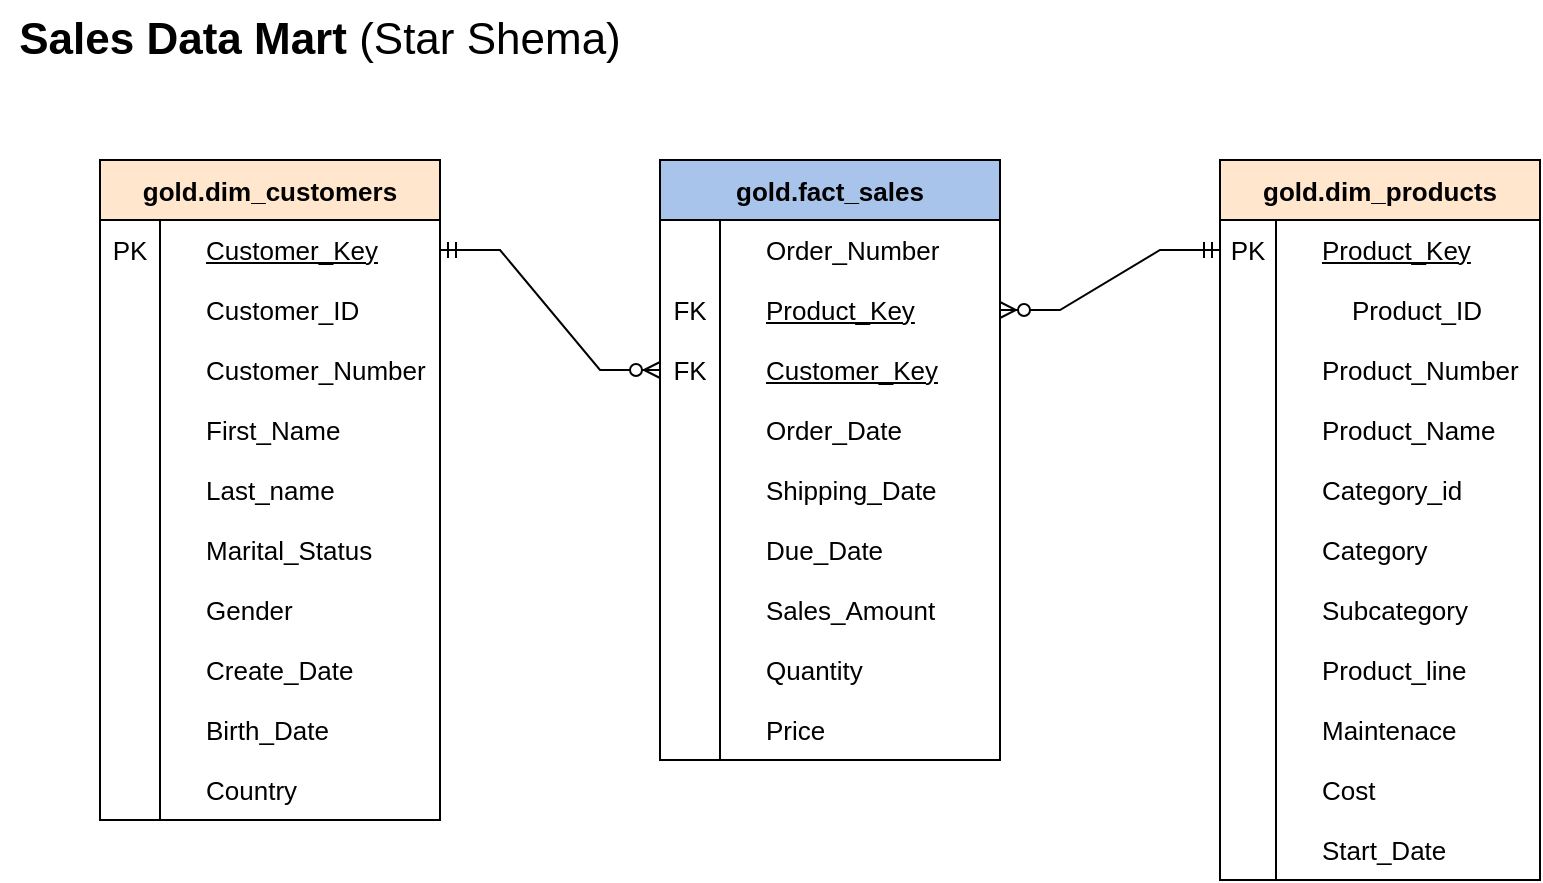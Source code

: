 <mxfile version="28.0.6">
  <diagram name="Page-1" id="QpZ60mR5EfaWle1fyqZ_">
    <mxGraphModel dx="1028" dy="611" grid="1" gridSize="10" guides="1" tooltips="1" connect="1" arrows="1" fold="1" page="1" pageScale="1" pageWidth="850" pageHeight="1100" math="0" shadow="0">
      <root>
        <mxCell id="0" />
        <mxCell id="1" parent="0" />
        <mxCell id="C9zArqwFe7NC3kj0_H4k-1" value="&lt;font style=&quot;font-size: 22px;&quot;&gt;&lt;b style=&quot;&quot;&gt;Sales Data Mart&lt;/b&gt; (Star Shema)&lt;/font&gt;" style="text;html=1;align=center;verticalAlign=middle;whiteSpace=wrap;rounded=0;" vertex="1" parent="1">
          <mxGeometry x="30" y="40" width="320" height="40" as="geometry" />
        </mxCell>
        <mxCell id="C9zArqwFe7NC3kj0_H4k-6" value="gold.dim_customers" style="shape=table;startSize=30;container=1;collapsible=0;childLayout=tableLayout;fixedRows=1;rowLines=0;fontStyle=1;strokeColor=default;fontSize=13;fontColor=#000000;fillColor=#FFE6CC;" vertex="1" parent="1">
          <mxGeometry x="80" y="120" width="170" height="330" as="geometry" />
        </mxCell>
        <mxCell id="C9zArqwFe7NC3kj0_H4k-7" value="" style="shape=tableRow;horizontal=0;startSize=0;swimlaneHead=0;swimlaneBody=0;top=0;left=0;bottom=0;right=0;collapsible=0;dropTarget=0;fillColor=none;points=[[0,0.5],[1,0.5]];portConstraint=eastwest;strokeColor=inherit;fontSize=16;" vertex="1" parent="C9zArqwFe7NC3kj0_H4k-6">
          <mxGeometry y="30" width="170" height="30" as="geometry" />
        </mxCell>
        <mxCell id="C9zArqwFe7NC3kj0_H4k-8" value="PK" style="shape=partialRectangle;html=1;whiteSpace=wrap;connectable=0;fillColor=none;top=0;left=0;bottom=0;right=0;overflow=hidden;pointerEvents=1;strokeColor=inherit;fontSize=13;" vertex="1" parent="C9zArqwFe7NC3kj0_H4k-7">
          <mxGeometry width="30" height="30" as="geometry">
            <mxRectangle width="30" height="30" as="alternateBounds" />
          </mxGeometry>
        </mxCell>
        <mxCell id="C9zArqwFe7NC3kj0_H4k-9" value="&lt;table style=&quot;border-left-style: none; border-top-style: none; border-right-style: none; border-bottom-style: none; border-collapse: collapse;&quot;&gt;&lt;tbody&gt;&lt;tr&gt;&lt;td style=&quot;border-left-style: none; border-top-style: none; border-right-style: none; border-bottom-style: none; padding-left: 15px;&quot;&gt;&lt;span style=&quot;background-color: light-dark(#ffffff, var(--ge-dark-color, #121212));&quot;&gt;Customer_Key&lt;/span&gt;&lt;/td&gt;&lt;/tr&gt;&lt;/tbody&gt;&lt;/table&gt;" style="shape=partialRectangle;html=1;whiteSpace=wrap;connectable=0;fillColor=none;top=0;left=0;bottom=0;right=0;align=left;spacingLeft=6;overflow=hidden;strokeColor=inherit;fontSize=13;fontStyle=4" vertex="1" parent="C9zArqwFe7NC3kj0_H4k-7">
          <mxGeometry x="30" width="140" height="30" as="geometry">
            <mxRectangle width="140" height="30" as="alternateBounds" />
          </mxGeometry>
        </mxCell>
        <mxCell id="C9zArqwFe7NC3kj0_H4k-10" value="" style="shape=tableRow;horizontal=0;startSize=0;swimlaneHead=0;swimlaneBody=0;top=0;left=0;bottom=0;right=0;collapsible=0;dropTarget=0;fillColor=none;points=[[0,0.5],[1,0.5]];portConstraint=eastwest;strokeColor=inherit;fontSize=16;" vertex="1" parent="C9zArqwFe7NC3kj0_H4k-6">
          <mxGeometry y="60" width="170" height="30" as="geometry" />
        </mxCell>
        <mxCell id="C9zArqwFe7NC3kj0_H4k-11" value="" style="shape=partialRectangle;html=1;whiteSpace=wrap;connectable=0;fillColor=none;top=0;left=0;bottom=0;right=0;overflow=hidden;strokeColor=inherit;fontSize=13;" vertex="1" parent="C9zArqwFe7NC3kj0_H4k-10">
          <mxGeometry width="30" height="30" as="geometry">
            <mxRectangle width="30" height="30" as="alternateBounds" />
          </mxGeometry>
        </mxCell>
        <mxCell id="C9zArqwFe7NC3kj0_H4k-12" value="&lt;table style=&quot;border-left-style: none; border-top-style: none; border-right-style: none; border-bottom-style: none; border-collapse: collapse;&quot;&gt;&lt;tbody&gt;&lt;tr&gt;&lt;td style=&quot;border-left-style: none; border-top-style: none; border-right-style: none; border-bottom-style: none; padding-left: 15px;&quot;&gt;Customer_ID&lt;/td&gt;&lt;/tr&gt;&lt;/tbody&gt;&lt;/table&gt;" style="shape=partialRectangle;html=1;whiteSpace=wrap;connectable=0;fillColor=none;top=0;left=0;bottom=0;right=0;align=left;spacingLeft=6;overflow=hidden;strokeColor=inherit;fontSize=13;" vertex="1" parent="C9zArqwFe7NC3kj0_H4k-10">
          <mxGeometry x="30" width="140" height="30" as="geometry">
            <mxRectangle width="140" height="30" as="alternateBounds" />
          </mxGeometry>
        </mxCell>
        <mxCell id="C9zArqwFe7NC3kj0_H4k-16" style="shape=tableRow;horizontal=0;startSize=0;swimlaneHead=0;swimlaneBody=0;top=0;left=0;bottom=0;right=0;collapsible=0;dropTarget=0;fillColor=none;points=[[0,0.5],[1,0.5]];portConstraint=eastwest;strokeColor=inherit;fontSize=16;" vertex="1" parent="C9zArqwFe7NC3kj0_H4k-6">
          <mxGeometry y="90" width="170" height="30" as="geometry" />
        </mxCell>
        <mxCell id="C9zArqwFe7NC3kj0_H4k-17" style="shape=partialRectangle;html=1;whiteSpace=wrap;connectable=0;fillColor=none;top=0;left=0;bottom=0;right=0;overflow=hidden;strokeColor=inherit;fontSize=16;" vertex="1" parent="C9zArqwFe7NC3kj0_H4k-16">
          <mxGeometry width="30" height="30" as="geometry">
            <mxRectangle width="30" height="30" as="alternateBounds" />
          </mxGeometry>
        </mxCell>
        <mxCell id="C9zArqwFe7NC3kj0_H4k-18" value="&lt;table style=&quot;border-left-style: none; border-top-style: none; border-right-style: none; border-bottom-style: none; border-collapse: collapse;&quot;&gt;&lt;tbody&gt;&lt;tr&gt;&lt;td style=&quot;border-left-style: none; border-top-style: none; border-right-style: none; border-bottom-style: none; padding-left: 15px;&quot;&gt;Customer_Number&lt;/td&gt;&lt;td style=&quot;border-left-style: none; border-top-style: none; border-right-style: none; border-bottom-style: none; padding-left: 15px;&quot;&gt;&lt;font color=&quot;#717171&quot;&gt;&lt;/font&gt;&lt;/td&gt;&lt;/tr&gt;&lt;/tbody&gt;&lt;/table&gt;" style="shape=partialRectangle;html=1;whiteSpace=wrap;connectable=0;fillColor=none;top=0;left=0;bottom=0;right=0;align=left;spacingLeft=6;overflow=hidden;strokeColor=inherit;fontSize=13;" vertex="1" parent="C9zArqwFe7NC3kj0_H4k-16">
          <mxGeometry x="30" width="140" height="30" as="geometry">
            <mxRectangle width="140" height="30" as="alternateBounds" />
          </mxGeometry>
        </mxCell>
        <mxCell id="C9zArqwFe7NC3kj0_H4k-19" style="shape=tableRow;horizontal=0;startSize=0;swimlaneHead=0;swimlaneBody=0;top=0;left=0;bottom=0;right=0;collapsible=0;dropTarget=0;fillColor=none;points=[[0,0.5],[1,0.5]];portConstraint=eastwest;strokeColor=inherit;fontSize=16;" vertex="1" parent="C9zArqwFe7NC3kj0_H4k-6">
          <mxGeometry y="120" width="170" height="30" as="geometry" />
        </mxCell>
        <mxCell id="C9zArqwFe7NC3kj0_H4k-20" style="shape=partialRectangle;html=1;whiteSpace=wrap;connectable=0;fillColor=none;top=0;left=0;bottom=0;right=0;overflow=hidden;strokeColor=inherit;fontSize=16;" vertex="1" parent="C9zArqwFe7NC3kj0_H4k-19">
          <mxGeometry width="30" height="30" as="geometry">
            <mxRectangle width="30" height="30" as="alternateBounds" />
          </mxGeometry>
        </mxCell>
        <mxCell id="C9zArqwFe7NC3kj0_H4k-21" value="&lt;table style=&quot;border-left-style: none; border-top-style: none; border-right-style: none; border-bottom-style: none; border-collapse: collapse;&quot;&gt;&lt;tbody&gt;&lt;tr&gt;&lt;td style=&quot;border-left-style: none; border-top-style: none; border-right-style: none; border-bottom-style: none; padding-left: 15px;&quot;&gt;First_Name&lt;/td&gt;&lt;/tr&gt;&lt;/tbody&gt;&lt;/table&gt;" style="shape=partialRectangle;html=1;whiteSpace=wrap;connectable=0;fillColor=none;top=0;left=0;bottom=0;right=0;align=left;spacingLeft=6;overflow=hidden;strokeColor=inherit;fontSize=13;" vertex="1" parent="C9zArqwFe7NC3kj0_H4k-19">
          <mxGeometry x="30" width="140" height="30" as="geometry">
            <mxRectangle width="140" height="30" as="alternateBounds" />
          </mxGeometry>
        </mxCell>
        <mxCell id="C9zArqwFe7NC3kj0_H4k-22" style="shape=tableRow;horizontal=0;startSize=0;swimlaneHead=0;swimlaneBody=0;top=0;left=0;bottom=0;right=0;collapsible=0;dropTarget=0;fillColor=none;points=[[0,0.5],[1,0.5]];portConstraint=eastwest;strokeColor=inherit;fontSize=16;" vertex="1" parent="C9zArqwFe7NC3kj0_H4k-6">
          <mxGeometry y="150" width="170" height="30" as="geometry" />
        </mxCell>
        <mxCell id="C9zArqwFe7NC3kj0_H4k-23" style="shape=partialRectangle;html=1;whiteSpace=wrap;connectable=0;fillColor=none;top=0;left=0;bottom=0;right=0;overflow=hidden;strokeColor=inherit;fontSize=16;" vertex="1" parent="C9zArqwFe7NC3kj0_H4k-22">
          <mxGeometry width="30" height="30" as="geometry">
            <mxRectangle width="30" height="30" as="alternateBounds" />
          </mxGeometry>
        </mxCell>
        <mxCell id="C9zArqwFe7NC3kj0_H4k-24" value="&lt;table style=&quot;border-left-style: none; border-top-style: none; border-right-style: none; border-bottom-style: none; border-collapse: collapse;&quot;&gt;&lt;tbody&gt;&lt;tr&gt;&lt;td style=&quot;border-left-style: none; border-top-style: none; border-right-style: none; border-bottom-style: none; padding-left: 15px;&quot;&gt;Last_name&lt;/td&gt;&lt;/tr&gt;&lt;/tbody&gt;&lt;/table&gt;" style="shape=partialRectangle;html=1;whiteSpace=wrap;connectable=0;fillColor=none;top=0;left=0;bottom=0;right=0;align=left;spacingLeft=6;overflow=hidden;strokeColor=inherit;fontSize=13;" vertex="1" parent="C9zArqwFe7NC3kj0_H4k-22">
          <mxGeometry x="30" width="140" height="30" as="geometry">
            <mxRectangle width="140" height="30" as="alternateBounds" />
          </mxGeometry>
        </mxCell>
        <mxCell id="C9zArqwFe7NC3kj0_H4k-28" style="shape=tableRow;horizontal=0;startSize=0;swimlaneHead=0;swimlaneBody=0;top=0;left=0;bottom=0;right=0;collapsible=0;dropTarget=0;fillColor=none;points=[[0,0.5],[1,0.5]];portConstraint=eastwest;strokeColor=inherit;fontSize=16;" vertex="1" parent="C9zArqwFe7NC3kj0_H4k-6">
          <mxGeometry y="180" width="170" height="30" as="geometry" />
        </mxCell>
        <mxCell id="C9zArqwFe7NC3kj0_H4k-29" style="shape=partialRectangle;html=1;whiteSpace=wrap;connectable=0;fillColor=none;top=0;left=0;bottom=0;right=0;overflow=hidden;strokeColor=inherit;fontSize=16;" vertex="1" parent="C9zArqwFe7NC3kj0_H4k-28">
          <mxGeometry width="30" height="30" as="geometry">
            <mxRectangle width="30" height="30" as="alternateBounds" />
          </mxGeometry>
        </mxCell>
        <mxCell id="C9zArqwFe7NC3kj0_H4k-30" value="&lt;table style=&quot;border-left-style: none; border-top-style: none; border-right-style: none; border-bottom-style: none; border-collapse: collapse;&quot;&gt;&lt;tbody&gt;&lt;tr&gt;&lt;td style=&quot;border-left-style: none; border-top-style: none; border-right-style: none; border-bottom-style: none; padding-left: 15px;&quot;&gt;Marital_Status&lt;/td&gt;&lt;/tr&gt;&lt;/tbody&gt;&lt;/table&gt;" style="shape=partialRectangle;html=1;whiteSpace=wrap;connectable=0;fillColor=none;top=0;left=0;bottom=0;right=0;align=left;spacingLeft=6;overflow=hidden;strokeColor=inherit;fontSize=13;" vertex="1" parent="C9zArqwFe7NC3kj0_H4k-28">
          <mxGeometry x="30" width="140" height="30" as="geometry">
            <mxRectangle width="140" height="30" as="alternateBounds" />
          </mxGeometry>
        </mxCell>
        <mxCell id="C9zArqwFe7NC3kj0_H4k-31" style="shape=tableRow;horizontal=0;startSize=0;swimlaneHead=0;swimlaneBody=0;top=0;left=0;bottom=0;right=0;collapsible=0;dropTarget=0;fillColor=none;points=[[0,0.5],[1,0.5]];portConstraint=eastwest;strokeColor=inherit;fontSize=16;" vertex="1" parent="C9zArqwFe7NC3kj0_H4k-6">
          <mxGeometry y="210" width="170" height="30" as="geometry" />
        </mxCell>
        <mxCell id="C9zArqwFe7NC3kj0_H4k-32" style="shape=partialRectangle;html=1;whiteSpace=wrap;connectable=0;fillColor=none;top=0;left=0;bottom=0;right=0;overflow=hidden;strokeColor=inherit;fontSize=16;" vertex="1" parent="C9zArqwFe7NC3kj0_H4k-31">
          <mxGeometry width="30" height="30" as="geometry">
            <mxRectangle width="30" height="30" as="alternateBounds" />
          </mxGeometry>
        </mxCell>
        <mxCell id="C9zArqwFe7NC3kj0_H4k-33" value="&lt;table style=&quot;border-left-style: none; border-top-style: none; border-right-style: none; border-bottom-style: none; border-collapse: collapse;&quot;&gt;&lt;tbody&gt;&lt;tr&gt;&lt;td style=&quot;border-left-style: none; border-top-style: none; border-right-style: none; border-bottom-style: none; padding-left: 15px;&quot;&gt;Gender&lt;/td&gt;&lt;/tr&gt;&lt;/tbody&gt;&lt;/table&gt;" style="shape=partialRectangle;html=1;whiteSpace=wrap;connectable=0;fillColor=none;top=0;left=0;bottom=0;right=0;align=left;spacingLeft=6;overflow=hidden;strokeColor=inherit;fontSize=13;" vertex="1" parent="C9zArqwFe7NC3kj0_H4k-31">
          <mxGeometry x="30" width="140" height="30" as="geometry">
            <mxRectangle width="140" height="30" as="alternateBounds" />
          </mxGeometry>
        </mxCell>
        <mxCell id="C9zArqwFe7NC3kj0_H4k-13" value="" style="shape=tableRow;horizontal=0;startSize=0;swimlaneHead=0;swimlaneBody=0;top=0;left=0;bottom=0;right=0;collapsible=0;dropTarget=0;fillColor=none;points=[[0,0.5],[1,0.5]];portConstraint=eastwest;strokeColor=inherit;fontSize=16;" vertex="1" parent="C9zArqwFe7NC3kj0_H4k-6">
          <mxGeometry y="240" width="170" height="30" as="geometry" />
        </mxCell>
        <mxCell id="C9zArqwFe7NC3kj0_H4k-14" value="" style="shape=partialRectangle;html=1;whiteSpace=wrap;connectable=0;fillColor=none;top=0;left=0;bottom=0;right=0;overflow=hidden;strokeColor=inherit;fontSize=13;" vertex="1" parent="C9zArqwFe7NC3kj0_H4k-13">
          <mxGeometry width="30" height="30" as="geometry">
            <mxRectangle width="30" height="30" as="alternateBounds" />
          </mxGeometry>
        </mxCell>
        <mxCell id="C9zArqwFe7NC3kj0_H4k-15" value="&lt;table style=&quot;border-left-style: none; border-top-style: none; border-right-style: none; border-bottom-style: none; border-collapse: collapse;&quot;&gt;&lt;tbody&gt;&lt;tr&gt;&lt;td style=&quot;border-left-style: none; border-top-style: none; border-right-style: none; border-bottom-style: none; padding-left: 15px;&quot;&gt;Create_Date&lt;/td&gt;&lt;/tr&gt;&lt;/tbody&gt;&lt;/table&gt;" style="shape=partialRectangle;html=1;whiteSpace=wrap;connectable=0;fillColor=none;top=0;left=0;bottom=0;right=0;align=left;spacingLeft=6;overflow=hidden;strokeColor=inherit;fontSize=13;" vertex="1" parent="C9zArqwFe7NC3kj0_H4k-13">
          <mxGeometry x="30" width="140" height="30" as="geometry">
            <mxRectangle width="140" height="30" as="alternateBounds" />
          </mxGeometry>
        </mxCell>
        <mxCell id="C9zArqwFe7NC3kj0_H4k-34" style="shape=tableRow;horizontal=0;startSize=0;swimlaneHead=0;swimlaneBody=0;top=0;left=0;bottom=0;right=0;collapsible=0;dropTarget=0;fillColor=none;points=[[0,0.5],[1,0.5]];portConstraint=eastwest;strokeColor=inherit;fontSize=16;" vertex="1" parent="C9zArqwFe7NC3kj0_H4k-6">
          <mxGeometry y="270" width="170" height="30" as="geometry" />
        </mxCell>
        <mxCell id="C9zArqwFe7NC3kj0_H4k-35" style="shape=partialRectangle;html=1;whiteSpace=wrap;connectable=0;fillColor=none;top=0;left=0;bottom=0;right=0;overflow=hidden;strokeColor=inherit;fontSize=16;" vertex="1" parent="C9zArqwFe7NC3kj0_H4k-34">
          <mxGeometry width="30" height="30" as="geometry">
            <mxRectangle width="30" height="30" as="alternateBounds" />
          </mxGeometry>
        </mxCell>
        <mxCell id="C9zArqwFe7NC3kj0_H4k-36" value="&lt;table style=&quot;border-left-style: none; border-top-style: none; border-right-style: none; border-bottom-style: none; border-collapse: collapse;&quot;&gt;&lt;tbody&gt;&lt;tr&gt;&lt;td style=&quot;border-left-style: none; border-top-style: none; border-right-style: none; border-bottom-style: none; padding-left: 15px;&quot;&gt;Birth_Date&lt;/td&gt;&lt;/tr&gt;&lt;/tbody&gt;&lt;/table&gt;" style="shape=partialRectangle;html=1;whiteSpace=wrap;connectable=0;fillColor=none;top=0;left=0;bottom=0;right=0;align=left;spacingLeft=6;overflow=hidden;strokeColor=inherit;fontSize=13;" vertex="1" parent="C9zArqwFe7NC3kj0_H4k-34">
          <mxGeometry x="30" width="140" height="30" as="geometry">
            <mxRectangle width="140" height="30" as="alternateBounds" />
          </mxGeometry>
        </mxCell>
        <mxCell id="C9zArqwFe7NC3kj0_H4k-25" style="shape=tableRow;horizontal=0;startSize=0;swimlaneHead=0;swimlaneBody=0;top=0;left=0;bottom=0;right=0;collapsible=0;dropTarget=0;fillColor=none;points=[[0,0.5],[1,0.5]];portConstraint=eastwest;strokeColor=inherit;fontSize=16;" vertex="1" parent="C9zArqwFe7NC3kj0_H4k-6">
          <mxGeometry y="300" width="170" height="30" as="geometry" />
        </mxCell>
        <mxCell id="C9zArqwFe7NC3kj0_H4k-26" style="shape=partialRectangle;html=1;whiteSpace=wrap;connectable=0;fillColor=none;top=0;left=0;bottom=0;right=0;overflow=hidden;strokeColor=inherit;fontSize=16;" vertex="1" parent="C9zArqwFe7NC3kj0_H4k-25">
          <mxGeometry width="30" height="30" as="geometry">
            <mxRectangle width="30" height="30" as="alternateBounds" />
          </mxGeometry>
        </mxCell>
        <mxCell id="C9zArqwFe7NC3kj0_H4k-27" value="&lt;table style=&quot;border-left-style: none; border-top-style: none; border-right-style: none; border-bottom-style: none; border-collapse: collapse;&quot;&gt;&lt;tbody&gt;&lt;tr&gt;&lt;td style=&quot;border-left-style: none; border-top-style: none; border-right-style: none; border-bottom-style: none; padding-left: 15px;&quot;&gt;Country&lt;/td&gt;&lt;/tr&gt;&lt;/tbody&gt;&lt;/table&gt;" style="shape=partialRectangle;html=1;whiteSpace=wrap;connectable=0;fillColor=none;top=0;left=0;bottom=0;right=0;align=left;spacingLeft=6;overflow=hidden;strokeColor=inherit;fontSize=13;" vertex="1" parent="C9zArqwFe7NC3kj0_H4k-25">
          <mxGeometry x="30" width="140" height="30" as="geometry">
            <mxRectangle width="140" height="30" as="alternateBounds" />
          </mxGeometry>
        </mxCell>
        <mxCell id="C9zArqwFe7NC3kj0_H4k-37" value="gold.fact_sales" style="shape=table;startSize=30;container=1;collapsible=0;childLayout=tableLayout;fixedRows=1;rowLines=0;fontStyle=1;strokeColor=default;fontSize=13;fontColor=#000000;fillColor=#A9C4EB;" vertex="1" parent="1">
          <mxGeometry x="360" y="120" width="170" height="300" as="geometry" />
        </mxCell>
        <mxCell id="C9zArqwFe7NC3kj0_H4k-38" value="" style="shape=tableRow;horizontal=0;startSize=0;swimlaneHead=0;swimlaneBody=0;top=0;left=0;bottom=0;right=0;collapsible=0;dropTarget=0;fillColor=none;points=[[0,0.5],[1,0.5]];portConstraint=eastwest;strokeColor=inherit;fontSize=16;" vertex="1" parent="C9zArqwFe7NC3kj0_H4k-37">
          <mxGeometry y="30" width="170" height="30" as="geometry" />
        </mxCell>
        <mxCell id="C9zArqwFe7NC3kj0_H4k-39" value="" style="shape=partialRectangle;html=1;whiteSpace=wrap;connectable=0;fillColor=none;top=0;left=0;bottom=0;right=0;overflow=hidden;pointerEvents=1;strokeColor=inherit;fontSize=13;" vertex="1" parent="C9zArqwFe7NC3kj0_H4k-38">
          <mxGeometry width="30" height="30" as="geometry">
            <mxRectangle width="30" height="30" as="alternateBounds" />
          </mxGeometry>
        </mxCell>
        <mxCell id="C9zArqwFe7NC3kj0_H4k-40" value="&lt;table style=&quot;border-left-style: none; border-top-style: none; border-right-style: none; border-bottom-style: none; border-collapse: collapse;&quot;&gt;&lt;tbody&gt;&lt;tr&gt;&lt;td style=&quot;border-left-style: none; border-top-style: none; border-right-style: none; border-bottom-style: none; padding-left: 15px;&quot;&gt;Order_Number&lt;/td&gt;&lt;/tr&gt;&lt;/tbody&gt;&lt;/table&gt;" style="shape=partialRectangle;html=1;whiteSpace=wrap;connectable=0;fillColor=none;top=0;left=0;bottom=0;right=0;align=left;spacingLeft=6;overflow=hidden;strokeColor=inherit;fontSize=13;" vertex="1" parent="C9zArqwFe7NC3kj0_H4k-38">
          <mxGeometry x="30" width="140" height="30" as="geometry">
            <mxRectangle width="140" height="30" as="alternateBounds" />
          </mxGeometry>
        </mxCell>
        <mxCell id="C9zArqwFe7NC3kj0_H4k-41" value="" style="shape=tableRow;horizontal=0;startSize=0;swimlaneHead=0;swimlaneBody=0;top=0;left=0;bottom=0;right=0;collapsible=0;dropTarget=0;fillColor=none;points=[[0,0.5],[1,0.5]];portConstraint=eastwest;strokeColor=inherit;fontSize=16;" vertex="1" parent="C9zArqwFe7NC3kj0_H4k-37">
          <mxGeometry y="60" width="170" height="30" as="geometry" />
        </mxCell>
        <mxCell id="C9zArqwFe7NC3kj0_H4k-42" value="FK" style="shape=partialRectangle;html=1;whiteSpace=wrap;connectable=0;fillColor=none;top=0;left=0;bottom=0;right=0;overflow=hidden;strokeColor=inherit;fontSize=13;" vertex="1" parent="C9zArqwFe7NC3kj0_H4k-41">
          <mxGeometry width="30" height="30" as="geometry">
            <mxRectangle width="30" height="30" as="alternateBounds" />
          </mxGeometry>
        </mxCell>
        <mxCell id="C9zArqwFe7NC3kj0_H4k-43" value="&lt;table style=&quot;border-left-style: none; border-top-style: none; border-right-style: none; border-bottom-style: none; border-collapse: collapse;&quot;&gt;&lt;tbody&gt;&lt;tr&gt;&lt;td style=&quot;border-left-style: none; border-top-style: none; border-right-style: none; border-bottom-style: none; padding-left: 15px;&quot;&gt;Product_Key&lt;/td&gt;&lt;/tr&gt;&lt;/tbody&gt;&lt;/table&gt;" style="shape=partialRectangle;html=1;whiteSpace=wrap;connectable=0;fillColor=none;top=0;left=0;bottom=0;right=0;align=left;spacingLeft=6;overflow=hidden;strokeColor=inherit;fontSize=13;fontStyle=4" vertex="1" parent="C9zArqwFe7NC3kj0_H4k-41">
          <mxGeometry x="30" width="140" height="30" as="geometry">
            <mxRectangle width="140" height="30" as="alternateBounds" />
          </mxGeometry>
        </mxCell>
        <mxCell id="C9zArqwFe7NC3kj0_H4k-44" style="shape=tableRow;horizontal=0;startSize=0;swimlaneHead=0;swimlaneBody=0;top=0;left=0;bottom=0;right=0;collapsible=0;dropTarget=0;fillColor=none;points=[[0,0.5],[1,0.5]];portConstraint=eastwest;strokeColor=inherit;fontSize=16;" vertex="1" parent="C9zArqwFe7NC3kj0_H4k-37">
          <mxGeometry y="90" width="170" height="30" as="geometry" />
        </mxCell>
        <mxCell id="C9zArqwFe7NC3kj0_H4k-45" value="FK" style="shape=partialRectangle;html=1;whiteSpace=wrap;connectable=0;fillColor=none;top=0;left=0;bottom=0;right=0;overflow=hidden;strokeColor=inherit;fontSize=13;" vertex="1" parent="C9zArqwFe7NC3kj0_H4k-44">
          <mxGeometry width="30" height="30" as="geometry">
            <mxRectangle width="30" height="30" as="alternateBounds" />
          </mxGeometry>
        </mxCell>
        <mxCell id="C9zArqwFe7NC3kj0_H4k-46" value="&lt;table style=&quot;border-left-style: none; border-top-style: none; border-right-style: none; border-bottom-style: none; border-collapse: collapse;&quot;&gt;&lt;tbody&gt;&lt;tr&gt;&lt;td style=&quot;border-left-style: none; border-top-style: none; border-right-style: none; border-bottom-style: none; padding-left: 15px;&quot;&gt;Customer_Key&lt;/td&gt;&lt;/tr&gt;&lt;/tbody&gt;&lt;/table&gt;" style="shape=partialRectangle;html=1;whiteSpace=wrap;connectable=0;fillColor=none;top=0;left=0;bottom=0;right=0;align=left;spacingLeft=6;overflow=hidden;strokeColor=inherit;fontSize=13;fontStyle=4" vertex="1" parent="C9zArqwFe7NC3kj0_H4k-44">
          <mxGeometry x="30" width="140" height="30" as="geometry">
            <mxRectangle width="140" height="30" as="alternateBounds" />
          </mxGeometry>
        </mxCell>
        <mxCell id="C9zArqwFe7NC3kj0_H4k-47" style="shape=tableRow;horizontal=0;startSize=0;swimlaneHead=0;swimlaneBody=0;top=0;left=0;bottom=0;right=0;collapsible=0;dropTarget=0;fillColor=none;points=[[0,0.5],[1,0.5]];portConstraint=eastwest;strokeColor=inherit;fontSize=16;" vertex="1" parent="C9zArqwFe7NC3kj0_H4k-37">
          <mxGeometry y="120" width="170" height="30" as="geometry" />
        </mxCell>
        <mxCell id="C9zArqwFe7NC3kj0_H4k-48" style="shape=partialRectangle;html=1;whiteSpace=wrap;connectable=0;fillColor=none;top=0;left=0;bottom=0;right=0;overflow=hidden;strokeColor=inherit;fontSize=16;" vertex="1" parent="C9zArqwFe7NC3kj0_H4k-47">
          <mxGeometry width="30" height="30" as="geometry">
            <mxRectangle width="30" height="30" as="alternateBounds" />
          </mxGeometry>
        </mxCell>
        <mxCell id="C9zArqwFe7NC3kj0_H4k-49" value="&lt;table style=&quot;border-left-style: none; border-top-style: none; border-right-style: none; border-bottom-style: none; border-collapse: collapse;&quot;&gt;&lt;tbody&gt;&lt;tr&gt;&lt;td style=&quot;border-left-style: none; border-top-style: none; border-right-style: none; border-bottom-style: none; padding-left: 15px;&quot;&gt;Order_Date&lt;/td&gt;&lt;/tr&gt;&lt;/tbody&gt;&lt;/table&gt;" style="shape=partialRectangle;html=1;whiteSpace=wrap;connectable=0;fillColor=none;top=0;left=0;bottom=0;right=0;align=left;spacingLeft=6;overflow=hidden;strokeColor=inherit;fontSize=13;" vertex="1" parent="C9zArqwFe7NC3kj0_H4k-47">
          <mxGeometry x="30" width="140" height="30" as="geometry">
            <mxRectangle width="140" height="30" as="alternateBounds" />
          </mxGeometry>
        </mxCell>
        <mxCell id="C9zArqwFe7NC3kj0_H4k-50" style="shape=tableRow;horizontal=0;startSize=0;swimlaneHead=0;swimlaneBody=0;top=0;left=0;bottom=0;right=0;collapsible=0;dropTarget=0;fillColor=none;points=[[0,0.5],[1,0.5]];portConstraint=eastwest;strokeColor=inherit;fontSize=16;" vertex="1" parent="C9zArqwFe7NC3kj0_H4k-37">
          <mxGeometry y="150" width="170" height="30" as="geometry" />
        </mxCell>
        <mxCell id="C9zArqwFe7NC3kj0_H4k-51" style="shape=partialRectangle;html=1;whiteSpace=wrap;connectable=0;fillColor=none;top=0;left=0;bottom=0;right=0;overflow=hidden;strokeColor=inherit;fontSize=16;" vertex="1" parent="C9zArqwFe7NC3kj0_H4k-50">
          <mxGeometry width="30" height="30" as="geometry">
            <mxRectangle width="30" height="30" as="alternateBounds" />
          </mxGeometry>
        </mxCell>
        <mxCell id="C9zArqwFe7NC3kj0_H4k-52" value="&lt;table style=&quot;border-left-style: none; border-top-style: none; border-right-style: none; border-bottom-style: none; border-collapse: collapse;&quot;&gt;&lt;tbody&gt;&lt;tr&gt;&lt;td style=&quot;border-left-style: none; border-top-style: none; border-right-style: none; border-bottom-style: none; padding-left: 15px;&quot;&gt;Shipping_Date&lt;/td&gt;&lt;/tr&gt;&lt;/tbody&gt;&lt;/table&gt;" style="shape=partialRectangle;html=1;whiteSpace=wrap;connectable=0;fillColor=none;top=0;left=0;bottom=0;right=0;align=left;spacingLeft=6;overflow=hidden;strokeColor=inherit;fontSize=13;" vertex="1" parent="C9zArqwFe7NC3kj0_H4k-50">
          <mxGeometry x="30" width="140" height="30" as="geometry">
            <mxRectangle width="140" height="30" as="alternateBounds" />
          </mxGeometry>
        </mxCell>
        <mxCell id="C9zArqwFe7NC3kj0_H4k-53" style="shape=tableRow;horizontal=0;startSize=0;swimlaneHead=0;swimlaneBody=0;top=0;left=0;bottom=0;right=0;collapsible=0;dropTarget=0;fillColor=none;points=[[0,0.5],[1,0.5]];portConstraint=eastwest;strokeColor=inherit;fontSize=16;" vertex="1" parent="C9zArqwFe7NC3kj0_H4k-37">
          <mxGeometry y="180" width="170" height="30" as="geometry" />
        </mxCell>
        <mxCell id="C9zArqwFe7NC3kj0_H4k-54" style="shape=partialRectangle;html=1;whiteSpace=wrap;connectable=0;fillColor=none;top=0;left=0;bottom=0;right=0;overflow=hidden;strokeColor=inherit;fontSize=16;" vertex="1" parent="C9zArqwFe7NC3kj0_H4k-53">
          <mxGeometry width="30" height="30" as="geometry">
            <mxRectangle width="30" height="30" as="alternateBounds" />
          </mxGeometry>
        </mxCell>
        <mxCell id="C9zArqwFe7NC3kj0_H4k-55" value="&lt;table style=&quot;border-left-style: none; border-top-style: none; border-right-style: none; border-bottom-style: none; border-collapse: collapse;&quot;&gt;&lt;tbody&gt;&lt;tr&gt;&lt;td style=&quot;border-left-style: none; border-top-style: none; border-right-style: none; border-bottom-style: none; padding-left: 15px;&quot;&gt;Due_Date&lt;/td&gt;&lt;/tr&gt;&lt;/tbody&gt;&lt;/table&gt;" style="shape=partialRectangle;html=1;whiteSpace=wrap;connectable=0;fillColor=none;top=0;left=0;bottom=0;right=0;align=left;spacingLeft=6;overflow=hidden;strokeColor=inherit;fontSize=13;" vertex="1" parent="C9zArqwFe7NC3kj0_H4k-53">
          <mxGeometry x="30" width="140" height="30" as="geometry">
            <mxRectangle width="140" height="30" as="alternateBounds" />
          </mxGeometry>
        </mxCell>
        <mxCell id="C9zArqwFe7NC3kj0_H4k-56" style="shape=tableRow;horizontal=0;startSize=0;swimlaneHead=0;swimlaneBody=0;top=0;left=0;bottom=0;right=0;collapsible=0;dropTarget=0;fillColor=none;points=[[0,0.5],[1,0.5]];portConstraint=eastwest;strokeColor=inherit;fontSize=16;" vertex="1" parent="C9zArqwFe7NC3kj0_H4k-37">
          <mxGeometry y="210" width="170" height="30" as="geometry" />
        </mxCell>
        <mxCell id="C9zArqwFe7NC3kj0_H4k-57" style="shape=partialRectangle;html=1;whiteSpace=wrap;connectable=0;fillColor=none;top=0;left=0;bottom=0;right=0;overflow=hidden;strokeColor=inherit;fontSize=16;" vertex="1" parent="C9zArqwFe7NC3kj0_H4k-56">
          <mxGeometry width="30" height="30" as="geometry">
            <mxRectangle width="30" height="30" as="alternateBounds" />
          </mxGeometry>
        </mxCell>
        <mxCell id="C9zArqwFe7NC3kj0_H4k-58" value="&lt;table style=&quot;border-left-style: none; border-top-style: none; border-right-style: none; border-bottom-style: none; border-collapse: collapse;&quot;&gt;&lt;tbody&gt;&lt;tr&gt;&lt;td style=&quot;border-left-style: none; border-top-style: none; border-right-style: none; border-bottom-style: none; padding-left: 15px;&quot;&gt;Sales_Amount&lt;/td&gt;&lt;/tr&gt;&lt;/tbody&gt;&lt;/table&gt;" style="shape=partialRectangle;html=1;whiteSpace=wrap;connectable=0;fillColor=none;top=0;left=0;bottom=0;right=0;align=left;spacingLeft=6;overflow=hidden;strokeColor=inherit;fontSize=13;" vertex="1" parent="C9zArqwFe7NC3kj0_H4k-56">
          <mxGeometry x="30" width="140" height="30" as="geometry">
            <mxRectangle width="140" height="30" as="alternateBounds" />
          </mxGeometry>
        </mxCell>
        <mxCell id="C9zArqwFe7NC3kj0_H4k-59" value="" style="shape=tableRow;horizontal=0;startSize=0;swimlaneHead=0;swimlaneBody=0;top=0;left=0;bottom=0;right=0;collapsible=0;dropTarget=0;fillColor=none;points=[[0,0.5],[1,0.5]];portConstraint=eastwest;strokeColor=inherit;fontSize=16;" vertex="1" parent="C9zArqwFe7NC3kj0_H4k-37">
          <mxGeometry y="240" width="170" height="30" as="geometry" />
        </mxCell>
        <mxCell id="C9zArqwFe7NC3kj0_H4k-60" value="" style="shape=partialRectangle;html=1;whiteSpace=wrap;connectable=0;fillColor=none;top=0;left=0;bottom=0;right=0;overflow=hidden;strokeColor=inherit;fontSize=13;" vertex="1" parent="C9zArqwFe7NC3kj0_H4k-59">
          <mxGeometry width="30" height="30" as="geometry">
            <mxRectangle width="30" height="30" as="alternateBounds" />
          </mxGeometry>
        </mxCell>
        <mxCell id="C9zArqwFe7NC3kj0_H4k-61" value="&lt;table style=&quot;border-left-style: none; border-top-style: none; border-right-style: none; border-bottom-style: none; border-collapse: collapse;&quot;&gt;&lt;tbody&gt;&lt;tr&gt;&lt;td style=&quot;border-left-style: none; border-top-style: none; border-right-style: none; border-bottom-style: none; padding-left: 15px;&quot;&gt;Quantity&lt;/td&gt;&lt;/tr&gt;&lt;/tbody&gt;&lt;/table&gt;" style="shape=partialRectangle;html=1;whiteSpace=wrap;connectable=0;fillColor=none;top=0;left=0;bottom=0;right=0;align=left;spacingLeft=6;overflow=hidden;strokeColor=inherit;fontSize=13;" vertex="1" parent="C9zArqwFe7NC3kj0_H4k-59">
          <mxGeometry x="30" width="140" height="30" as="geometry">
            <mxRectangle width="140" height="30" as="alternateBounds" />
          </mxGeometry>
        </mxCell>
        <mxCell id="C9zArqwFe7NC3kj0_H4k-62" style="shape=tableRow;horizontal=0;startSize=0;swimlaneHead=0;swimlaneBody=0;top=0;left=0;bottom=0;right=0;collapsible=0;dropTarget=0;fillColor=none;points=[[0,0.5],[1,0.5]];portConstraint=eastwest;strokeColor=inherit;fontSize=16;" vertex="1" parent="C9zArqwFe7NC3kj0_H4k-37">
          <mxGeometry y="270" width="170" height="30" as="geometry" />
        </mxCell>
        <mxCell id="C9zArqwFe7NC3kj0_H4k-63" style="shape=partialRectangle;html=1;whiteSpace=wrap;connectable=0;fillColor=none;top=0;left=0;bottom=0;right=0;overflow=hidden;strokeColor=inherit;fontSize=16;" vertex="1" parent="C9zArqwFe7NC3kj0_H4k-62">
          <mxGeometry width="30" height="30" as="geometry">
            <mxRectangle width="30" height="30" as="alternateBounds" />
          </mxGeometry>
        </mxCell>
        <mxCell id="C9zArqwFe7NC3kj0_H4k-64" value="&lt;table style=&quot;border-left-style: none; border-top-style: none; border-right-style: none; border-bottom-style: none; border-collapse: collapse;&quot;&gt;&lt;tbody&gt;&lt;tr&gt;&lt;td style=&quot;border-left-style: none; border-top-style: none; border-right-style: none; border-bottom-style: none; padding-left: 15px;&quot;&gt;Price&lt;/td&gt;&lt;/tr&gt;&lt;/tbody&gt;&lt;/table&gt;" style="shape=partialRectangle;html=1;whiteSpace=wrap;connectable=0;fillColor=none;top=0;left=0;bottom=0;right=0;align=left;spacingLeft=6;overflow=hidden;strokeColor=inherit;fontSize=13;" vertex="1" parent="C9zArqwFe7NC3kj0_H4k-62">
          <mxGeometry x="30" width="140" height="30" as="geometry">
            <mxRectangle width="140" height="30" as="alternateBounds" />
          </mxGeometry>
        </mxCell>
        <mxCell id="C9zArqwFe7NC3kj0_H4k-68" value="gold.dim_products" style="shape=table;startSize=30;container=1;collapsible=0;childLayout=tableLayout;fixedRows=1;rowLines=0;fontStyle=1;strokeColor=default;fontSize=13;fillColor=#FFE6CC;fontColor=#000000;" vertex="1" parent="1">
          <mxGeometry x="640" y="120" width="160" height="360" as="geometry" />
        </mxCell>
        <mxCell id="C9zArqwFe7NC3kj0_H4k-69" value="" style="shape=tableRow;horizontal=0;startSize=0;swimlaneHead=0;swimlaneBody=0;top=0;left=0;bottom=0;right=0;collapsible=0;dropTarget=0;fillColor=none;points=[[0,0.5],[1,0.5]];portConstraint=eastwest;strokeColor=inherit;fontSize=16;" vertex="1" parent="C9zArqwFe7NC3kj0_H4k-68">
          <mxGeometry y="30" width="160" height="30" as="geometry" />
        </mxCell>
        <mxCell id="C9zArqwFe7NC3kj0_H4k-70" value="PK" style="shape=partialRectangle;html=1;whiteSpace=wrap;connectable=0;fillColor=none;top=0;left=0;bottom=0;right=0;overflow=hidden;pointerEvents=1;strokeColor=inherit;fontSize=13;" vertex="1" parent="C9zArqwFe7NC3kj0_H4k-69">
          <mxGeometry width="28" height="30" as="geometry">
            <mxRectangle width="28" height="30" as="alternateBounds" />
          </mxGeometry>
        </mxCell>
        <mxCell id="C9zArqwFe7NC3kj0_H4k-71" value="&lt;table style=&quot;border-left-style: none; border-top-style: none; border-right-style: none; border-bottom-style: none; border-collapse: collapse;&quot;&gt;&lt;tbody&gt;&lt;tr&gt;&lt;td style=&quot;border-left-style: none; border-top-style: none; border-right-style: none; border-bottom-style: none; padding-left: 15px;&quot;&gt;Product_Key&lt;/td&gt;&lt;/tr&gt;&lt;/tbody&gt;&lt;/table&gt;" style="shape=partialRectangle;html=1;whiteSpace=wrap;connectable=0;fillColor=none;top=0;left=0;bottom=0;right=0;align=left;spacingLeft=6;overflow=hidden;strokeColor=inherit;fontSize=13;fontStyle=4" vertex="1" parent="C9zArqwFe7NC3kj0_H4k-69">
          <mxGeometry x="28" width="132" height="30" as="geometry">
            <mxRectangle width="132" height="30" as="alternateBounds" />
          </mxGeometry>
        </mxCell>
        <mxCell id="C9zArqwFe7NC3kj0_H4k-72" value="" style="shape=tableRow;horizontal=0;startSize=0;swimlaneHead=0;swimlaneBody=0;top=0;left=0;bottom=0;right=0;collapsible=0;dropTarget=0;fillColor=none;points=[[0,0.5],[1,0.5]];portConstraint=eastwest;strokeColor=inherit;fontSize=16;" vertex="1" parent="C9zArqwFe7NC3kj0_H4k-68">
          <mxGeometry y="60" width="160" height="30" as="geometry" />
        </mxCell>
        <mxCell id="C9zArqwFe7NC3kj0_H4k-73" value="" style="shape=partialRectangle;html=1;whiteSpace=wrap;connectable=0;fillColor=none;top=0;left=0;bottom=0;right=0;overflow=hidden;strokeColor=inherit;fontSize=13;" vertex="1" parent="C9zArqwFe7NC3kj0_H4k-72">
          <mxGeometry width="28" height="30" as="geometry">
            <mxRectangle width="28" height="30" as="alternateBounds" />
          </mxGeometry>
        </mxCell>
        <mxCell id="C9zArqwFe7NC3kj0_H4k-74" value="&lt;table style=&quot;border-style: none; border-collapse: collapse;&quot;&gt;&lt;tbody&gt;&lt;tr&gt;&lt;td style=&quot;border-style: none; padding-left: 15px;&quot;&gt;&lt;table style=&quot;border-left-style: none; border-top-style: none; border-right-style: none; border-bottom-style: none; border-collapse: collapse;&quot;&gt;&lt;tbody&gt;&lt;tr&gt;&lt;td style=&quot;border-left-style: none; border-top-style: none; border-right-style: none; border-bottom-style: none; padding-left: 15px;&quot;&gt;Product_ID&lt;/td&gt;&lt;/tr&gt;&lt;/tbody&gt;&lt;/table&gt;&lt;/td&gt;&lt;/tr&gt;&lt;/tbody&gt;&lt;/table&gt;" style="shape=partialRectangle;html=1;whiteSpace=wrap;connectable=0;fillColor=none;top=0;left=0;bottom=0;right=0;align=left;spacingLeft=6;overflow=hidden;strokeColor=inherit;fontSize=13;" vertex="1" parent="C9zArqwFe7NC3kj0_H4k-72">
          <mxGeometry x="28" width="132" height="30" as="geometry">
            <mxRectangle width="132" height="30" as="alternateBounds" />
          </mxGeometry>
        </mxCell>
        <mxCell id="C9zArqwFe7NC3kj0_H4k-75" style="shape=tableRow;horizontal=0;startSize=0;swimlaneHead=0;swimlaneBody=0;top=0;left=0;bottom=0;right=0;collapsible=0;dropTarget=0;fillColor=none;points=[[0,0.5],[1,0.5]];portConstraint=eastwest;strokeColor=inherit;fontSize=16;" vertex="1" parent="C9zArqwFe7NC3kj0_H4k-68">
          <mxGeometry y="90" width="160" height="30" as="geometry" />
        </mxCell>
        <mxCell id="C9zArqwFe7NC3kj0_H4k-76" style="shape=partialRectangle;html=1;whiteSpace=wrap;connectable=0;fillColor=none;top=0;left=0;bottom=0;right=0;overflow=hidden;strokeColor=inherit;fontSize=16;" vertex="1" parent="C9zArqwFe7NC3kj0_H4k-75">
          <mxGeometry width="28" height="30" as="geometry">
            <mxRectangle width="28" height="30" as="alternateBounds" />
          </mxGeometry>
        </mxCell>
        <mxCell id="C9zArqwFe7NC3kj0_H4k-77" value="&lt;table style=&quot;border-left-style: none; border-top-style: none; border-right-style: none; border-bottom-style: none; border-collapse: collapse;&quot;&gt;&lt;tbody&gt;&lt;tr&gt;&lt;td style=&quot;border-left-style: none; border-top-style: none; border-right-style: none; border-bottom-style: none; padding-left: 15px;&quot;&gt;Product_Number&lt;/td&gt;&lt;td style=&quot;border-left-style: none; border-top-style: none; border-right-style: none; border-bottom-style: none; padding-left: 15px;&quot;&gt;&lt;font color=&quot;#717171&quot;&gt;&lt;/font&gt;&lt;/td&gt;&lt;/tr&gt;&lt;/tbody&gt;&lt;/table&gt;" style="shape=partialRectangle;html=1;whiteSpace=wrap;connectable=0;fillColor=none;top=0;left=0;bottom=0;right=0;align=left;spacingLeft=6;overflow=hidden;strokeColor=inherit;fontSize=13;" vertex="1" parent="C9zArqwFe7NC3kj0_H4k-75">
          <mxGeometry x="28" width="132" height="30" as="geometry">
            <mxRectangle width="132" height="30" as="alternateBounds" />
          </mxGeometry>
        </mxCell>
        <mxCell id="C9zArqwFe7NC3kj0_H4k-78" style="shape=tableRow;horizontal=0;startSize=0;swimlaneHead=0;swimlaneBody=0;top=0;left=0;bottom=0;right=0;collapsible=0;dropTarget=0;fillColor=none;points=[[0,0.5],[1,0.5]];portConstraint=eastwest;strokeColor=inherit;fontSize=16;" vertex="1" parent="C9zArqwFe7NC3kj0_H4k-68">
          <mxGeometry y="120" width="160" height="30" as="geometry" />
        </mxCell>
        <mxCell id="C9zArqwFe7NC3kj0_H4k-79" style="shape=partialRectangle;html=1;whiteSpace=wrap;connectable=0;fillColor=none;top=0;left=0;bottom=0;right=0;overflow=hidden;strokeColor=inherit;fontSize=16;" vertex="1" parent="C9zArqwFe7NC3kj0_H4k-78">
          <mxGeometry width="28" height="30" as="geometry">
            <mxRectangle width="28" height="30" as="alternateBounds" />
          </mxGeometry>
        </mxCell>
        <mxCell id="C9zArqwFe7NC3kj0_H4k-80" value="&lt;table style=&quot;border-left-style: none; border-top-style: none; border-right-style: none; border-bottom-style: none; border-collapse: collapse;&quot;&gt;&lt;tbody&gt;&lt;tr&gt;&lt;td style=&quot;border-left-style: none; border-top-style: none; border-right-style: none; border-bottom-style: none; padding-left: 15px;&quot;&gt;Product_Name&lt;/td&gt;&lt;/tr&gt;&lt;/tbody&gt;&lt;/table&gt;" style="shape=partialRectangle;html=1;whiteSpace=wrap;connectable=0;fillColor=none;top=0;left=0;bottom=0;right=0;align=left;spacingLeft=6;overflow=hidden;strokeColor=inherit;fontSize=13;" vertex="1" parent="C9zArqwFe7NC3kj0_H4k-78">
          <mxGeometry x="28" width="132" height="30" as="geometry">
            <mxRectangle width="132" height="30" as="alternateBounds" />
          </mxGeometry>
        </mxCell>
        <mxCell id="C9zArqwFe7NC3kj0_H4k-81" style="shape=tableRow;horizontal=0;startSize=0;swimlaneHead=0;swimlaneBody=0;top=0;left=0;bottom=0;right=0;collapsible=0;dropTarget=0;fillColor=none;points=[[0,0.5],[1,0.5]];portConstraint=eastwest;strokeColor=inherit;fontSize=16;" vertex="1" parent="C9zArqwFe7NC3kj0_H4k-68">
          <mxGeometry y="150" width="160" height="30" as="geometry" />
        </mxCell>
        <mxCell id="C9zArqwFe7NC3kj0_H4k-82" style="shape=partialRectangle;html=1;whiteSpace=wrap;connectable=0;fillColor=none;top=0;left=0;bottom=0;right=0;overflow=hidden;strokeColor=inherit;fontSize=16;" vertex="1" parent="C9zArqwFe7NC3kj0_H4k-81">
          <mxGeometry width="28" height="30" as="geometry">
            <mxRectangle width="28" height="30" as="alternateBounds" />
          </mxGeometry>
        </mxCell>
        <mxCell id="C9zArqwFe7NC3kj0_H4k-83" value="&lt;table style=&quot;border-left-style: none; border-top-style: none; border-right-style: none; border-bottom-style: none; border-collapse: collapse;&quot;&gt;&lt;tbody&gt;&lt;tr&gt;&lt;td style=&quot;border-left-style: none; border-top-style: none; border-right-style: none; border-bottom-style: none; padding-left: 15px;&quot;&gt;Category_id&lt;/td&gt;&lt;/tr&gt;&lt;/tbody&gt;&lt;/table&gt;" style="shape=partialRectangle;html=1;whiteSpace=wrap;connectable=0;fillColor=none;top=0;left=0;bottom=0;right=0;align=left;spacingLeft=6;overflow=hidden;strokeColor=inherit;fontSize=13;" vertex="1" parent="C9zArqwFe7NC3kj0_H4k-81">
          <mxGeometry x="28" width="132" height="30" as="geometry">
            <mxRectangle width="132" height="30" as="alternateBounds" />
          </mxGeometry>
        </mxCell>
        <mxCell id="C9zArqwFe7NC3kj0_H4k-84" style="shape=tableRow;horizontal=0;startSize=0;swimlaneHead=0;swimlaneBody=0;top=0;left=0;bottom=0;right=0;collapsible=0;dropTarget=0;fillColor=none;points=[[0,0.5],[1,0.5]];portConstraint=eastwest;strokeColor=inherit;fontSize=16;" vertex="1" parent="C9zArqwFe7NC3kj0_H4k-68">
          <mxGeometry y="180" width="160" height="30" as="geometry" />
        </mxCell>
        <mxCell id="C9zArqwFe7NC3kj0_H4k-85" style="shape=partialRectangle;html=1;whiteSpace=wrap;connectable=0;fillColor=none;top=0;left=0;bottom=0;right=0;overflow=hidden;strokeColor=inherit;fontSize=16;" vertex="1" parent="C9zArqwFe7NC3kj0_H4k-84">
          <mxGeometry width="28" height="30" as="geometry">
            <mxRectangle width="28" height="30" as="alternateBounds" />
          </mxGeometry>
        </mxCell>
        <mxCell id="C9zArqwFe7NC3kj0_H4k-86" value="&lt;table style=&quot;border-left-style: none; border-top-style: none; border-right-style: none; border-bottom-style: none; border-collapse: collapse;&quot;&gt;&lt;tbody&gt;&lt;tr&gt;&lt;td style=&quot;border-left-style: none; border-top-style: none; border-right-style: none; border-bottom-style: none; padding-left: 15px;&quot;&gt;Category&lt;/td&gt;&lt;/tr&gt;&lt;/tbody&gt;&lt;/table&gt;" style="shape=partialRectangle;html=1;whiteSpace=wrap;connectable=0;fillColor=none;top=0;left=0;bottom=0;right=0;align=left;spacingLeft=6;overflow=hidden;strokeColor=inherit;fontSize=13;" vertex="1" parent="C9zArqwFe7NC3kj0_H4k-84">
          <mxGeometry x="28" width="132" height="30" as="geometry">
            <mxRectangle width="132" height="30" as="alternateBounds" />
          </mxGeometry>
        </mxCell>
        <mxCell id="C9zArqwFe7NC3kj0_H4k-87" style="shape=tableRow;horizontal=0;startSize=0;swimlaneHead=0;swimlaneBody=0;top=0;left=0;bottom=0;right=0;collapsible=0;dropTarget=0;fillColor=none;points=[[0,0.5],[1,0.5]];portConstraint=eastwest;strokeColor=inherit;fontSize=16;" vertex="1" parent="C9zArqwFe7NC3kj0_H4k-68">
          <mxGeometry y="210" width="160" height="30" as="geometry" />
        </mxCell>
        <mxCell id="C9zArqwFe7NC3kj0_H4k-88" style="shape=partialRectangle;html=1;whiteSpace=wrap;connectable=0;fillColor=none;top=0;left=0;bottom=0;right=0;overflow=hidden;strokeColor=inherit;fontSize=16;" vertex="1" parent="C9zArqwFe7NC3kj0_H4k-87">
          <mxGeometry width="28" height="30" as="geometry">
            <mxRectangle width="28" height="30" as="alternateBounds" />
          </mxGeometry>
        </mxCell>
        <mxCell id="C9zArqwFe7NC3kj0_H4k-89" value="&lt;table style=&quot;border-left-style: none; border-top-style: none; border-right-style: none; border-bottom-style: none; border-collapse: collapse;&quot;&gt;&lt;tbody&gt;&lt;tr&gt;&lt;td style=&quot;border-left-style: none; border-top-style: none; border-right-style: none; border-bottom-style: none; padding-left: 15px;&quot;&gt;Subcategory&lt;/td&gt;&lt;/tr&gt;&lt;/tbody&gt;&lt;/table&gt;" style="shape=partialRectangle;html=1;whiteSpace=wrap;connectable=0;fillColor=none;top=0;left=0;bottom=0;right=0;align=left;spacingLeft=6;overflow=hidden;strokeColor=inherit;fontSize=13;" vertex="1" parent="C9zArqwFe7NC3kj0_H4k-87">
          <mxGeometry x="28" width="132" height="30" as="geometry">
            <mxRectangle width="132" height="30" as="alternateBounds" />
          </mxGeometry>
        </mxCell>
        <mxCell id="C9zArqwFe7NC3kj0_H4k-90" value="" style="shape=tableRow;horizontal=0;startSize=0;swimlaneHead=0;swimlaneBody=0;top=0;left=0;bottom=0;right=0;collapsible=0;dropTarget=0;fillColor=none;points=[[0,0.5],[1,0.5]];portConstraint=eastwest;strokeColor=inherit;fontSize=16;" vertex="1" parent="C9zArqwFe7NC3kj0_H4k-68">
          <mxGeometry y="240" width="160" height="30" as="geometry" />
        </mxCell>
        <mxCell id="C9zArqwFe7NC3kj0_H4k-91" value="" style="shape=partialRectangle;html=1;whiteSpace=wrap;connectable=0;fillColor=none;top=0;left=0;bottom=0;right=0;overflow=hidden;strokeColor=inherit;fontSize=13;" vertex="1" parent="C9zArqwFe7NC3kj0_H4k-90">
          <mxGeometry width="28" height="30" as="geometry">
            <mxRectangle width="28" height="30" as="alternateBounds" />
          </mxGeometry>
        </mxCell>
        <mxCell id="C9zArqwFe7NC3kj0_H4k-92" value="&lt;table style=&quot;border-left-style: none; border-top-style: none; border-right-style: none; border-bottom-style: none; border-collapse: collapse;&quot;&gt;&lt;tbody&gt;&lt;tr&gt;&lt;td style=&quot;border-left-style: none; border-top-style: none; border-right-style: none; border-bottom-style: none; padding-left: 15px;&quot;&gt;Product_line&lt;/td&gt;&lt;/tr&gt;&lt;/tbody&gt;&lt;/table&gt;" style="shape=partialRectangle;html=1;whiteSpace=wrap;connectable=0;fillColor=none;top=0;left=0;bottom=0;right=0;align=left;spacingLeft=6;overflow=hidden;strokeColor=inherit;fontSize=13;" vertex="1" parent="C9zArqwFe7NC3kj0_H4k-90">
          <mxGeometry x="28" width="132" height="30" as="geometry">
            <mxRectangle width="132" height="30" as="alternateBounds" />
          </mxGeometry>
        </mxCell>
        <mxCell id="C9zArqwFe7NC3kj0_H4k-93" style="shape=tableRow;horizontal=0;startSize=0;swimlaneHead=0;swimlaneBody=0;top=0;left=0;bottom=0;right=0;collapsible=0;dropTarget=0;fillColor=none;points=[[0,0.5],[1,0.5]];portConstraint=eastwest;strokeColor=inherit;fontSize=16;" vertex="1" parent="C9zArqwFe7NC3kj0_H4k-68">
          <mxGeometry y="270" width="160" height="30" as="geometry" />
        </mxCell>
        <mxCell id="C9zArqwFe7NC3kj0_H4k-94" style="shape=partialRectangle;html=1;whiteSpace=wrap;connectable=0;fillColor=none;top=0;left=0;bottom=0;right=0;overflow=hidden;strokeColor=inherit;fontSize=16;" vertex="1" parent="C9zArqwFe7NC3kj0_H4k-93">
          <mxGeometry width="28" height="30" as="geometry">
            <mxRectangle width="28" height="30" as="alternateBounds" />
          </mxGeometry>
        </mxCell>
        <mxCell id="C9zArqwFe7NC3kj0_H4k-95" value="&lt;table style=&quot;border-left-style: none; border-top-style: none; border-right-style: none; border-bottom-style: none; border-collapse: collapse;&quot;&gt;&lt;tbody&gt;&lt;tr&gt;&lt;td style=&quot;border-left-style: none; border-top-style: none; border-right-style: none; border-bottom-style: none; padding-left: 15px;&quot;&gt;Maintenace&lt;/td&gt;&lt;/tr&gt;&lt;/tbody&gt;&lt;/table&gt;" style="shape=partialRectangle;html=1;whiteSpace=wrap;connectable=0;fillColor=none;top=0;left=0;bottom=0;right=0;align=left;spacingLeft=6;overflow=hidden;strokeColor=inherit;fontSize=13;" vertex="1" parent="C9zArqwFe7NC3kj0_H4k-93">
          <mxGeometry x="28" width="132" height="30" as="geometry">
            <mxRectangle width="132" height="30" as="alternateBounds" />
          </mxGeometry>
        </mxCell>
        <mxCell id="C9zArqwFe7NC3kj0_H4k-96" style="shape=tableRow;horizontal=0;startSize=0;swimlaneHead=0;swimlaneBody=0;top=0;left=0;bottom=0;right=0;collapsible=0;dropTarget=0;fillColor=none;points=[[0,0.5],[1,0.5]];portConstraint=eastwest;strokeColor=inherit;fontSize=16;" vertex="1" parent="C9zArqwFe7NC3kj0_H4k-68">
          <mxGeometry y="300" width="160" height="30" as="geometry" />
        </mxCell>
        <mxCell id="C9zArqwFe7NC3kj0_H4k-97" style="shape=partialRectangle;html=1;whiteSpace=wrap;connectable=0;fillColor=none;top=0;left=0;bottom=0;right=0;overflow=hidden;strokeColor=inherit;fontSize=16;" vertex="1" parent="C9zArqwFe7NC3kj0_H4k-96">
          <mxGeometry width="28" height="30" as="geometry">
            <mxRectangle width="28" height="30" as="alternateBounds" />
          </mxGeometry>
        </mxCell>
        <mxCell id="C9zArqwFe7NC3kj0_H4k-98" value="&lt;table style=&quot;border-left-style: none; border-top-style: none; border-right-style: none; border-bottom-style: none; border-collapse: collapse;&quot;&gt;&lt;tbody&gt;&lt;tr&gt;&lt;td style=&quot;border-left-style: none; border-top-style: none; border-right-style: none; border-bottom-style: none; padding-left: 15px;&quot;&gt;Cost&lt;/td&gt;&lt;/tr&gt;&lt;/tbody&gt;&lt;/table&gt;" style="shape=partialRectangle;html=1;whiteSpace=wrap;connectable=0;fillColor=none;top=0;left=0;bottom=0;right=0;align=left;spacingLeft=6;overflow=hidden;strokeColor=inherit;fontSize=13;" vertex="1" parent="C9zArqwFe7NC3kj0_H4k-96">
          <mxGeometry x="28" width="132" height="30" as="geometry">
            <mxRectangle width="132" height="30" as="alternateBounds" />
          </mxGeometry>
        </mxCell>
        <mxCell id="C9zArqwFe7NC3kj0_H4k-99" style="shape=tableRow;horizontal=0;startSize=0;swimlaneHead=0;swimlaneBody=0;top=0;left=0;bottom=0;right=0;collapsible=0;dropTarget=0;fillColor=none;points=[[0,0.5],[1,0.5]];portConstraint=eastwest;strokeColor=inherit;fontSize=16;" vertex="1" parent="C9zArqwFe7NC3kj0_H4k-68">
          <mxGeometry y="330" width="160" height="30" as="geometry" />
        </mxCell>
        <mxCell id="C9zArqwFe7NC3kj0_H4k-100" style="shape=partialRectangle;html=1;whiteSpace=wrap;connectable=0;fillColor=none;top=0;left=0;bottom=0;right=0;overflow=hidden;strokeColor=inherit;fontSize=16;" vertex="1" parent="C9zArqwFe7NC3kj0_H4k-99">
          <mxGeometry width="28" height="30" as="geometry">
            <mxRectangle width="28" height="30" as="alternateBounds" />
          </mxGeometry>
        </mxCell>
        <mxCell id="C9zArqwFe7NC3kj0_H4k-101" value="&lt;table style=&quot;border-left-style: none; border-top-style: none; border-right-style: none; border-bottom-style: none; border-collapse: collapse;&quot;&gt;&lt;tbody&gt;&lt;tr&gt;&lt;td style=&quot;border-left-style: none; border-top-style: none; border-right-style: none; border-bottom-style: none; padding-left: 15px;&quot;&gt;Start_Date&lt;/td&gt;&lt;/tr&gt;&lt;/tbody&gt;&lt;/table&gt;" style="shape=partialRectangle;html=1;whiteSpace=wrap;connectable=0;fillColor=none;top=0;left=0;bottom=0;right=0;align=left;spacingLeft=6;overflow=hidden;strokeColor=inherit;fontSize=13;" vertex="1" parent="C9zArqwFe7NC3kj0_H4k-99">
          <mxGeometry x="28" width="132" height="30" as="geometry">
            <mxRectangle width="132" height="30" as="alternateBounds" />
          </mxGeometry>
        </mxCell>
        <mxCell id="C9zArqwFe7NC3kj0_H4k-102" value="" style="edgeStyle=entityRelationEdgeStyle;fontSize=12;html=1;endArrow=ERzeroToMany;startArrow=ERmandOne;rounded=0;exitX=1;exitY=0.5;exitDx=0;exitDy=0;" edge="1" parent="1" source="C9zArqwFe7NC3kj0_H4k-7" target="C9zArqwFe7NC3kj0_H4k-44">
          <mxGeometry width="100" height="100" relative="1" as="geometry">
            <mxPoint x="380" y="350" as="sourcePoint" />
            <mxPoint x="480" y="250" as="targetPoint" />
          </mxGeometry>
        </mxCell>
        <mxCell id="C9zArqwFe7NC3kj0_H4k-103" value="" style="edgeStyle=entityRelationEdgeStyle;fontSize=12;html=1;endArrow=ERzeroToMany;startArrow=ERmandOne;rounded=0;entryX=1;entryY=0.5;entryDx=0;entryDy=0;exitX=0;exitY=0.5;exitDx=0;exitDy=0;" edge="1" parent="1" source="C9zArqwFe7NC3kj0_H4k-69" target="C9zArqwFe7NC3kj0_H4k-41">
          <mxGeometry width="100" height="100" relative="1" as="geometry">
            <mxPoint x="590" y="170" as="sourcePoint" />
            <mxPoint x="640" y="250" as="targetPoint" />
          </mxGeometry>
        </mxCell>
      </root>
    </mxGraphModel>
  </diagram>
</mxfile>
